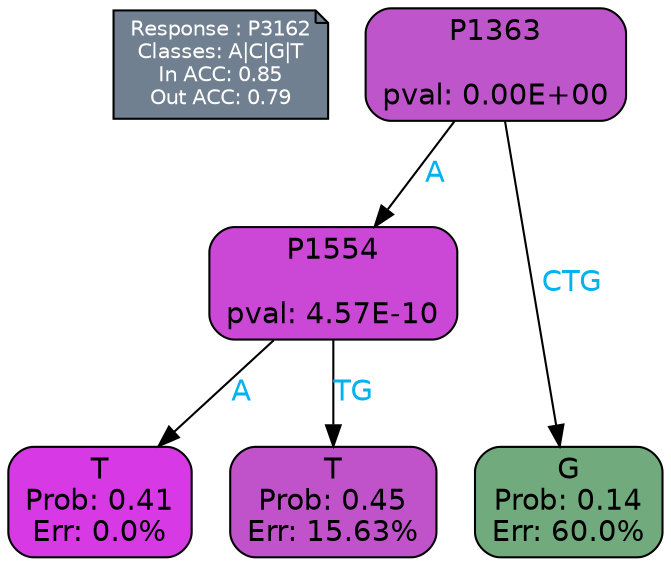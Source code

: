 digraph Tree {
node [shape=box, style="filled, rounded", color="black", fontname=helvetica] ;
graph [ranksep=equally, splines=polylines, bgcolor=transparent, dpi=600] ;
edge [fontname=helvetica] ;
LEGEND [label="Response : P3162
Classes: A|C|G|T
In ACC: 0.85
Out ACC: 0.79
",shape=note,align=left,style=filled,fillcolor="slategray",fontcolor="white",fontsize=10];1 [label="P1363

pval: 0.00E+00", fillcolor="#be55ca"] ;
2 [label="P1554

pval: 4.57E-10", fillcolor="#cb47d6"] ;
3 [label="T
Prob: 0.41
Err: 0.0%", fillcolor="#d739e5"] ;
4 [label="T
Prob: 0.45
Err: 15.63%", fillcolor="#c053ca"] ;
5 [label="G
Prob: 0.14
Err: 60.0%", fillcolor="#70aa7d"] ;
1 -> 2 [label="A",fontcolor=deepskyblue2] ;
1 -> 5 [label="CTG",fontcolor=deepskyblue2] ;
2 -> 3 [label="A",fontcolor=deepskyblue2] ;
2 -> 4 [label="TG",fontcolor=deepskyblue2] ;
{rank = same; 3;4;5;}{rank = same; LEGEND;1;}}